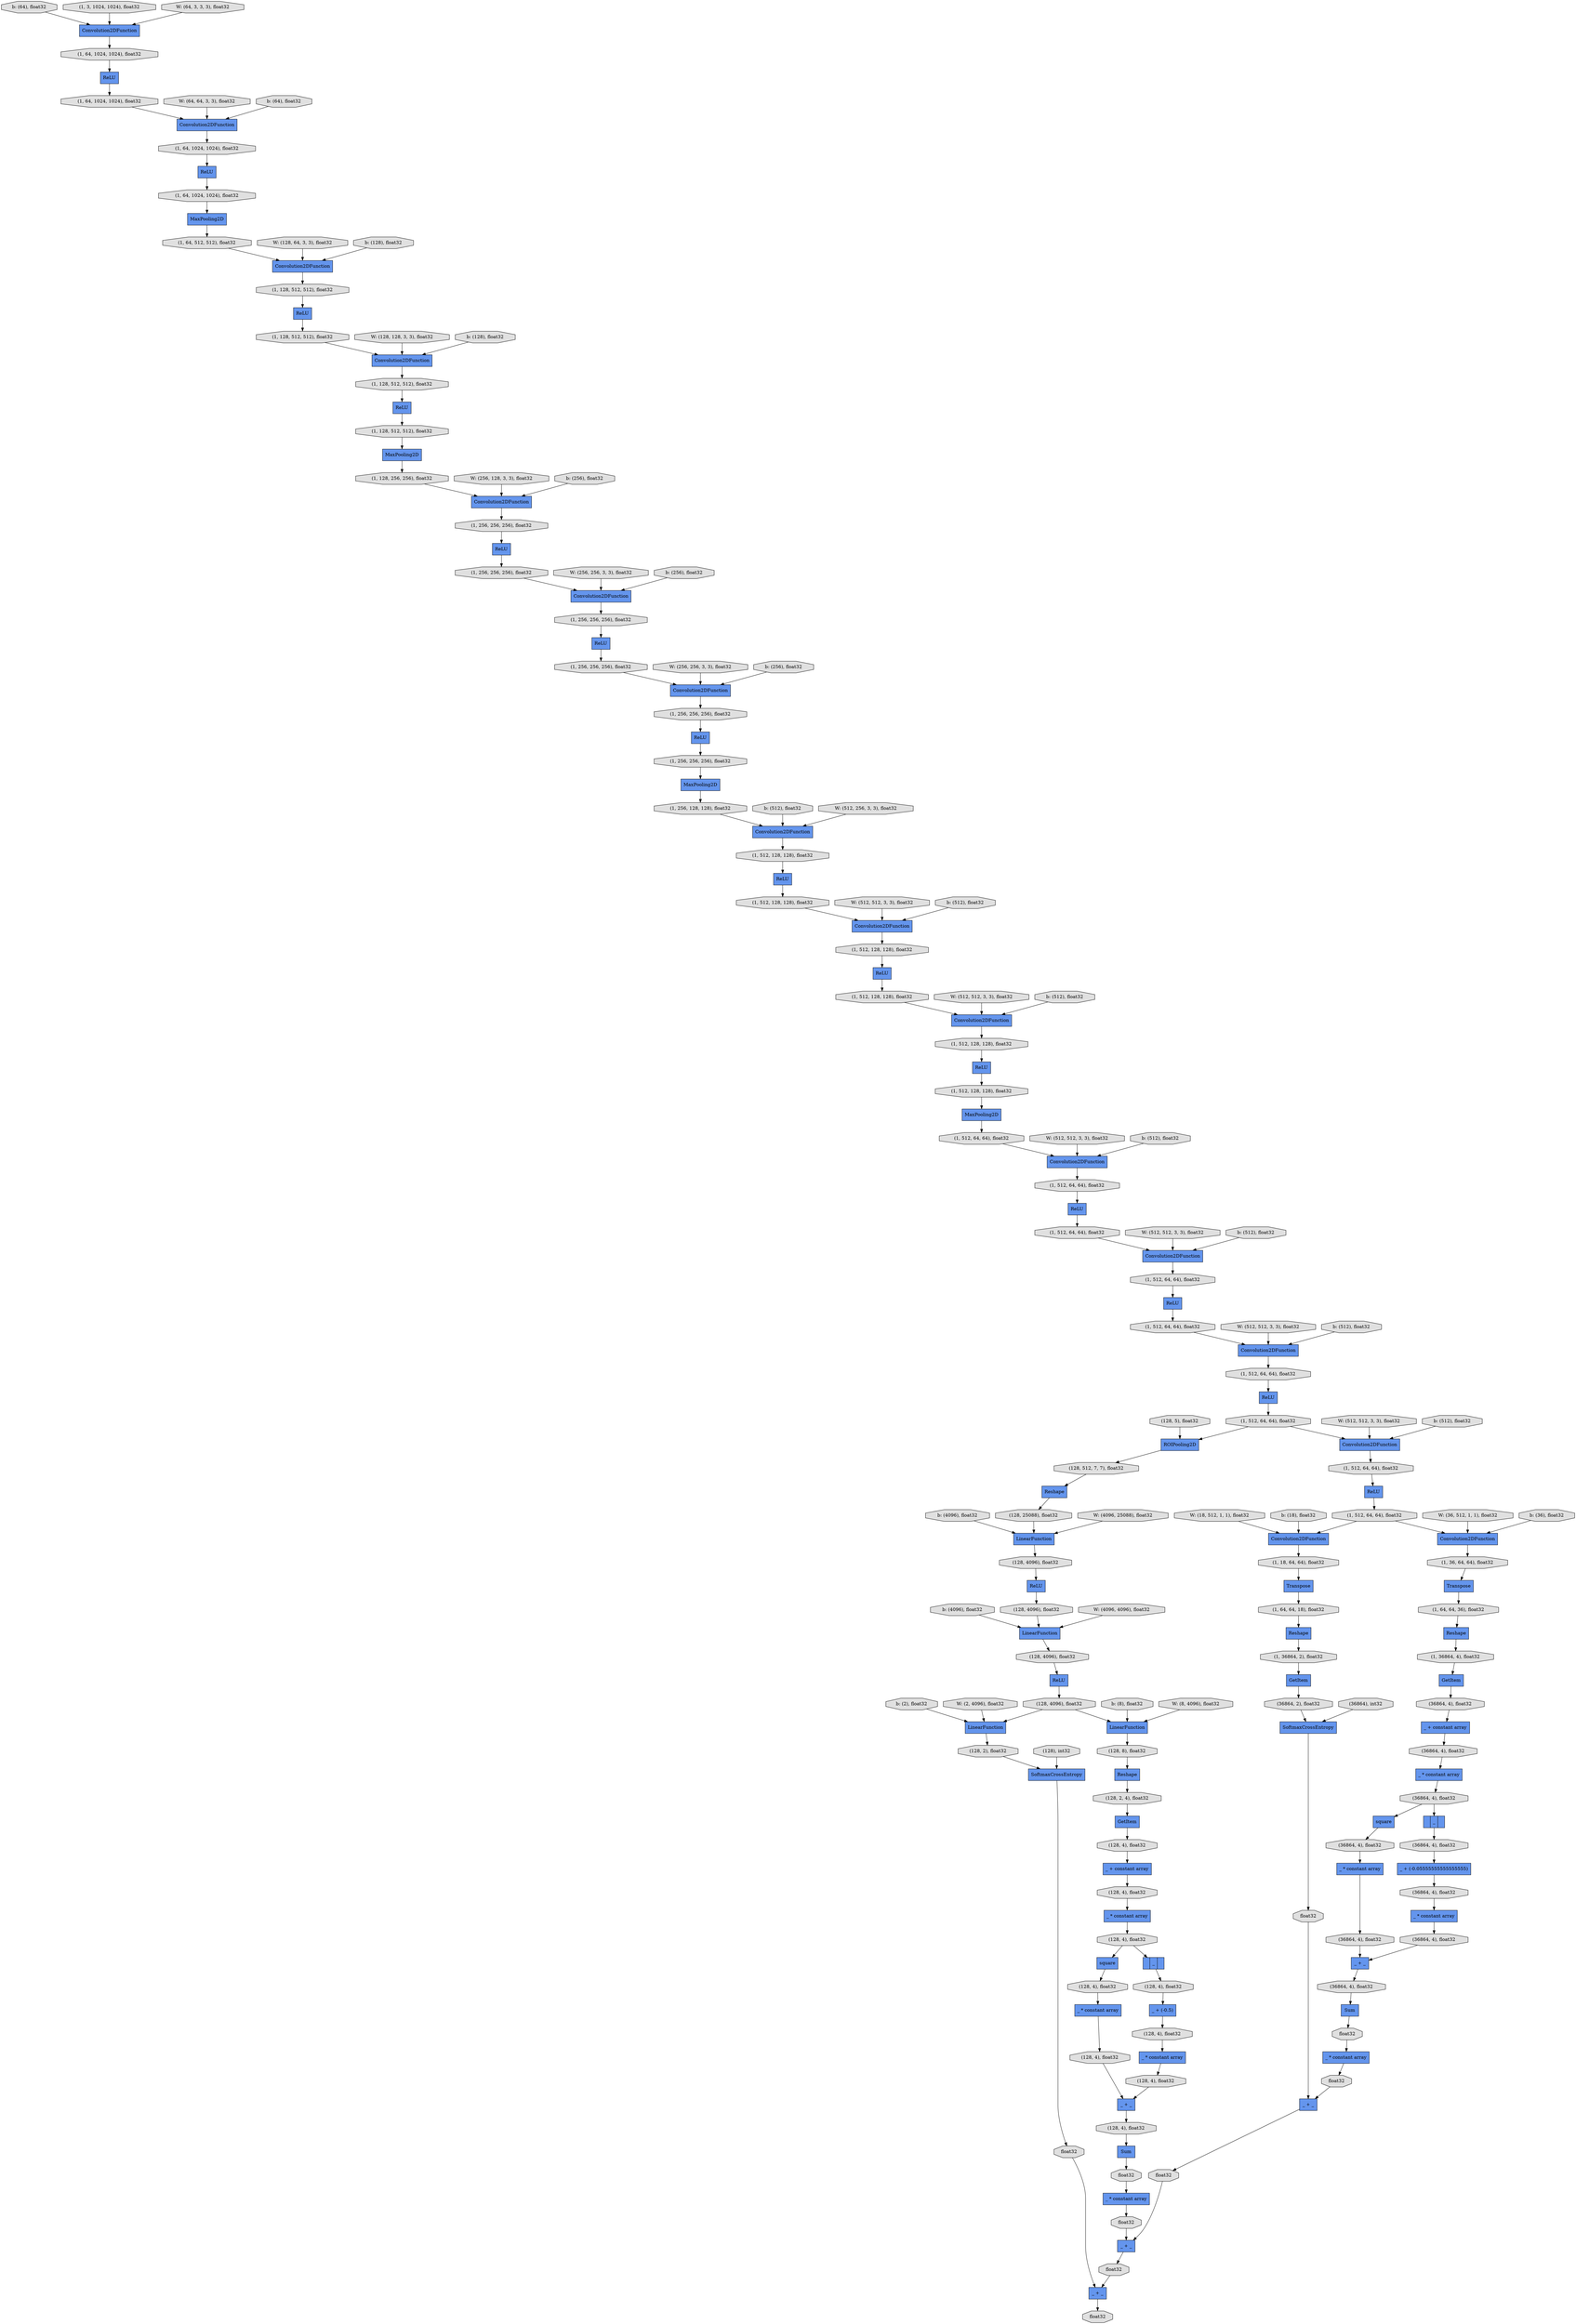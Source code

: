 digraph graphname{rankdir=TB;140509739139144 [style="filled",label="(128, 4), float32",fillcolor="#E0E0E0",shape="octagon"];140509767336008 [style="filled",label="Convolution2DFunction",fillcolor="#6495ED",shape="record"];140511252422784 [style="filled",label="Convolution2DFunction",fillcolor="#6495ED",shape="record"];140509738991856 [style="filled",label="(1, 512, 64, 64), float32",fillcolor="#E0E0E0",shape="octagon"];140509767336176 [style="filled",label="(1, 256, 256, 256), float32",fillcolor="#E0E0E0",shape="octagon"];140509739139368 [style="filled",label="(128, 4), float32",fillcolor="#E0E0E0",shape="octagon"];140509767303464 [style="filled",label="Convolution2DFunction",fillcolor="#6495ED",shape="record"];140509738991968 [style="filled",label="(1, 64, 64, 36), float32",fillcolor="#E0E0E0",shape="octagon"];140509767336288 [style="filled",label="MaxPooling2D",fillcolor="#6495ED",shape="record"];140509767303576 [style="filled",label="(1, 64, 1024, 1024), float32",fillcolor="#E0E0E0",shape="octagon"];140509739139536 [style="filled",label="_ + _",fillcolor="#6495ED",shape="record"];140509738992080 [style="filled",label="(1, 64, 64, 18), float32",fillcolor="#E0E0E0",shape="octagon"];140509767336400 [style="filled",label="(1, 256, 128, 128), float32",fillcolor="#E0E0E0",shape="octagon"];140509767336456 [style="filled",label="Convolution2DFunction",fillcolor="#6495ED",shape="record"];140509739139648 [style="filled",label="(128, 4), float32",fillcolor="#E0E0E0",shape="octagon"];140509767336512 [style="filled",label="Convolution2DFunction",fillcolor="#6495ED",shape="record"];140511252423232 [style="filled",label="Convolution2DFunction",fillcolor="#6495ED",shape="record"];140509739139704 [style="filled",label="_ * constant array",fillcolor="#6495ED",shape="record"];140509738992248 [style="filled",label="(1, 36, 64, 64), float32",fillcolor="#E0E0E0",shape="octagon"];140509767303800 [style="filled",label="(1, 64, 1024, 1024), float32",fillcolor="#E0E0E0",shape="octagon"];140509738992360 [style="filled",label="Transpose",fillcolor="#6495ED",shape="record"];140509767303912 [style="filled",label="ReLU",fillcolor="#6495ED",shape="record"];140509739139872 [style="filled",label="Sum",fillcolor="#6495ED",shape="record"];140509738992416 [style="filled",label="Reshape",fillcolor="#6495ED",shape="record"];140509767336736 [style="filled",label="(1, 512, 128, 128), float32",fillcolor="#E0E0E0",shape="octagon"];140509739139928 [style="filled",label="(128, 4), float32",fillcolor="#E0E0E0",shape="octagon"];140509767304024 [style="filled",label="(1, 64, 1024, 1024), float32",fillcolor="#E0E0E0",shape="octagon"];140509739139984 [style="filled",label="SoftmaxCrossEntropy",fillcolor="#6495ED",shape="record"];140509767336848 [style="filled",label="Convolution2DFunction",fillcolor="#6495ED",shape="record"];140509739140040 [style="filled",label="_ * constant array",fillcolor="#6495ED",shape="record"];140509767336904 [style="filled",label="ReLU",fillcolor="#6495ED",shape="record"];140509739140096 [style="filled",label="(128, 4), float32",fillcolor="#E0E0E0",shape="octagon"];140509767337016 [style="filled",label="(1, 512, 128, 128), float32",fillcolor="#E0E0E0",shape="octagon"];140509739140208 [style="filled",label="float32",fillcolor="#E0E0E0",shape="octagon"];140509738992808 [style="filled",label="(1, 36864, 4), float32",fillcolor="#E0E0E0",shape="octagon"];140509767304416 [style="filled",label="(1, 64, 512, 512), float32",fillcolor="#E0E0E0",shape="octagon"];140509739140376 [style="filled",label="float32",fillcolor="#E0E0E0",shape="octagon"];140509739140432 [style="filled",label="_ + _",fillcolor="#6495ED",shape="record"];140509739140488 [style="filled",label="(128), int32",fillcolor="#E0E0E0",shape="octagon"];140509738993032 [style="filled",label="(1, 18, 64, 64), float32",fillcolor="#E0E0E0",shape="octagon"];140509767337352 [style="filled",label="(1, 512, 128, 128), float32",fillcolor="#E0E0E0",shape="octagon"];140509767304584 [style="filled",label="(1, 128, 512, 512), float32",fillcolor="#E0E0E0",shape="octagon"];140509738993144 [style="filled",label="Transpose",fillcolor="#6495ED",shape="record"];140509767337464 [style="filled",label="ReLU",fillcolor="#6495ED",shape="record"];140509767304696 [style="filled",label="MaxPooling2D",fillcolor="#6495ED",shape="record"];140509767304752 [style="filled",label="ReLU",fillcolor="#6495ED",shape="record"];140509767337576 [style="filled",label="(1, 512, 128, 128), float32",fillcolor="#E0E0E0",shape="octagon"];140509767304808 [style="filled",label="MaxPooling2D",fillcolor="#6495ED",shape="record"];140509767304920 [style="filled",label="(1, 128, 512, 512), float32",fillcolor="#E0E0E0",shape="octagon"];140509739140880 [style="filled",label="float32",fillcolor="#E0E0E0",shape="octagon"];140509739140936 [style="filled",label="_ + _",fillcolor="#6495ED",shape="record"];140509739140992 [style="filled",label="_ + _",fillcolor="#6495ED",shape="record"];140509738993592 [style="filled",label="Reshape",fillcolor="#6495ED",shape="record"];140509739141048 [style="filled",label="float32",fillcolor="#E0E0E0",shape="octagon"];140509767337912 [style="filled",label="(1, 512, 128, 128), float32",fillcolor="#E0E0E0",shape="octagon"];140509738993704 [style="filled",label="(36864, 4), float32",fillcolor="#E0E0E0",shape="octagon"];140509767338024 [style="filled",label="ReLU",fillcolor="#6495ED",shape="record"];140509767305256 [style="filled",label="(1, 128, 512, 512), float32",fillcolor="#E0E0E0",shape="octagon"];140509738993760 [style="filled",label="(36864, 2), float32",fillcolor="#E0E0E0",shape="octagon"];140509739141272 [style="filled",label="float32",fillcolor="#E0E0E0",shape="octagon"];140509767338136 [style="filled",label="(1, 512, 128, 128), float32",fillcolor="#E0E0E0",shape="octagon"];140509767305368 [style="filled",label="ReLU",fillcolor="#6495ED",shape="record"];140509767305480 [style="filled",label="(1, 128, 512, 512), float32",fillcolor="#E0E0E0",shape="octagon"];140509739141440 [style="filled",label="float32",fillcolor="#E0E0E0",shape="octagon"];140509767338304 [style="filled",label="(1, 512, 64, 64), float32",fillcolor="#E0E0E0",shape="octagon"];140509767338360 [style="filled",label="Convolution2DFunction",fillcolor="#6495ED",shape="record"];140509767305648 [style="filled",label="(1, 128, 256, 256), float32",fillcolor="#E0E0E0",shape="octagon"];140509767368600 [style="filled",label="W: (512, 512, 3, 3), float32",fillcolor="#E0E0E0",shape="octagon"];140509767338472 [style="filled",label="Convolution2DFunction",fillcolor="#6495ED",shape="record"];140509767305704 [style="filled",label="Convolution2DFunction",fillcolor="#6495ED",shape="record"];140509738994208 [style="filled",label="(1, 36864, 2), float32",fillcolor="#E0E0E0",shape="octagon"];140509767240280 [style="filled",label="(1, 512, 64, 64), float32",fillcolor="#E0E0E0",shape="octagon"];140509767305816 [style="filled",label="Convolution2DFunction",fillcolor="#6495ED",shape="record"];140509738994376 [style="filled",label="GetItem",fillcolor="#6495ED",shape="record"];140509767338696 [style="filled",label="(1, 512, 64, 64), float32",fillcolor="#E0E0E0",shape="octagon"];140509767306040 [style="filled",label="(1, 256, 256, 256), float32",fillcolor="#E0E0E0",shape="octagon"];140509767338864 [style="filled",label="ReLU",fillcolor="#6495ED",shape="record"];140509767338976 [style="filled",label="(1, 512, 64, 64), float32",fillcolor="#E0E0E0",shape="octagon"];140509767306208 [style="filled",label="ReLU",fillcolor="#6495ED",shape="record"];140509767240784 [style="filled",label="Convolution2DFunction",fillcolor="#6495ED",shape="record"];140509767339088 [style="filled",label="Convolution2DFunction",fillcolor="#6495ED",shape="record"];140509767306320 [style="filled",label="(1, 256, 256, 256), float32",fillcolor="#E0E0E0",shape="octagon"];140509738994824 [style="filled",label="GetItem",fillcolor="#6495ED",shape="record"];140509767240840 [style="filled",label="Convolution2DFunction",fillcolor="#6495ED",shape="record"];140509772111768 [style="filled",label="b: (64), float32",fillcolor="#E0E0E0",shape="octagon"];140509767240952 [style="filled",label="ReLU",fillcolor="#6495ED",shape="record"];140509767339312 [style="filled",label="(1, 512, 64, 64), float32",fillcolor="#E0E0E0",shape="octagon"];140509767241008 [style="filled",label="(1, 3, 1024, 1024), float32",fillcolor="#E0E0E0",shape="octagon"];140509767339368 [style="filled",label="ReLU",fillcolor="#6495ED",shape="record"];140509767241064 [style="filled",label="MaxPooling2D",fillcolor="#6495ED",shape="record"];140509738995104 [style="filled",label="ROIPooling2D",fillcolor="#6495ED",shape="record"];140509767339424 [style="filled",label="ReLU",fillcolor="#6495ED",shape="record"];140509767306656 [style="filled",label="(1, 256, 256, 256), float32",fillcolor="#E0E0E0",shape="octagon"];140509767339480 [style="filled",label="(1, 512, 64, 64), float32",fillcolor="#E0E0E0",shape="octagon"];140509767241176 [style="filled",label="Convolution2DFunction",fillcolor="#6495ED",shape="record"];140509767306768 [style="filled",label="ReLU",fillcolor="#6495ED",shape="record"];140509738995272 [style="filled",label="Reshape",fillcolor="#6495ED",shape="record"];140509767241288 [style="filled",label="(1, 64, 1024, 1024), float32",fillcolor="#E0E0E0",shape="octagon"];140509738995328 [style="filled",label="(128, 5), float32",fillcolor="#E0E0E0",shape="octagon"];140509767306880 [style="filled",label="(1, 256, 256, 256), float32",fillcolor="#E0E0E0",shape="octagon"];140509767339816 [style="filled",label="(1, 512, 64, 64), float32",fillcolor="#E0E0E0",shape="octagon"];140509767307104 [style="filled",label="(1, 256, 256, 256), float32",fillcolor="#E0E0E0",shape="octagon"];140509767339928 [style="filled",label="ReLU",fillcolor="#6495ED",shape="record"];140509739106200 [style="filled",label="_ * constant array",fillcolor="#6495ED",shape="record"];140509767339984 [style="filled",label="(1, 512, 64, 64), float32",fillcolor="#E0E0E0",shape="octagon"];140509767307216 [style="filled",label="ReLU",fillcolor="#6495ED",shape="record"];140509739102280 [style="filled",label="_ * constant array",fillcolor="#6495ED",shape="record"];140509767405640 [style="filled",label="b: (2), float32",fillcolor="#E0E0E0",shape="octagon"];140509767389256 [style="filled",label="W: (36, 512, 1, 1), float32",fillcolor="#E0E0E0",shape="octagon"];140509739061320 [style="filled",label="(128, 512, 7, 7), float32",fillcolor="#E0E0E0",shape="octagon"];140509739102392 [style="filled",label="(36864, 4), float32",fillcolor="#E0E0E0",shape="octagon"];140509767364848 [style="filled",label="b: (512), float32",fillcolor="#E0E0E0",shape="octagon"];140509772329200 [style="filled",label="W: (64, 64, 3, 3), float32",fillcolor="#E0E0E0",shape="octagon"];140509739102504 [style="filled",label="_ + _",fillcolor="#6495ED",shape="record"];140509739061544 [style="filled",label="ReLU",fillcolor="#6495ED",shape="record"];140509739102560 [style="filled",label="(36864, 4), float32",fillcolor="#E0E0E0",shape="octagon"];140509767389536 [style="filled",label="b: (18), float32",fillcolor="#E0E0E0",shape="octagon"];140509739102616 [style="filled",label="_ * constant array",fillcolor="#6495ED",shape="record"];140509739061656 [style="filled",label="(128, 25088), float32",fillcolor="#E0E0E0",shape="octagon"];140509739061712 [style="filled",label="LinearFunction",fillcolor="#6495ED",shape="record"];140509767545296 [style="filled",label="Convolution2DFunction",fillcolor="#6495ED",shape="record"];140509767365128 [style="filled",label="W: (512, 512, 3, 3), float32",fillcolor="#E0E0E0",shape="octagon"];140509772329536 [style="filled",label="b: (64), float32",fillcolor="#E0E0E0",shape="octagon"];140509739102840 [style="filled",label="(36864, 4), float32",fillcolor="#E0E0E0",shape="octagon"];140509739061880 [style="filled",label="LinearFunction",fillcolor="#6495ED",shape="record"];140509739061936 [style="filled",label="(128, 4096), float32",fillcolor="#E0E0E0",shape="octagon"];140509739103008 [style="filled",label="(36864, 4), float32",fillcolor="#E0E0E0",shape="octagon"];140509739103064 [style="filled",label="SoftmaxCrossEntropy",fillcolor="#6495ED",shape="record"];140509767365464 [style="filled",label="b: (512), float32",fillcolor="#E0E0E0",shape="octagon"];140509772329816 [style="filled",label="W: (128, 64, 3, 3), float32",fillcolor="#E0E0E0",shape="octagon"];140509739062160 [style="filled",label="(128, 4096), float32",fillcolor="#E0E0E0",shape="octagon"];140509739103176 [style="filled",label="float32",fillcolor="#E0E0E0",shape="octagon"];140509767390152 [style="filled",label="W: (18, 512, 1, 1), float32",fillcolor="#E0E0E0",shape="octagon"];140509739103232 [style="filled",label="Reshape",fillcolor="#6495ED",shape="record"];140509739062272 [style="filled",label="ReLU",fillcolor="#6495ED",shape="record"];140509739062328 [style="filled",label="LinearFunction",fillcolor="#6495ED",shape="record"];140509739062384 [style="filled",label="(128, 4096), float32",fillcolor="#E0E0E0",shape="octagon"];140509767365744 [style="filled",label="W: (512, 512, 3, 3), float32",fillcolor="#E0E0E0",shape="octagon"];140509772330152 [style="filled",label="b: (128), float32",fillcolor="#E0E0E0",shape="octagon"];140509739103456 [style="filled",label="float32",fillcolor="#E0E0E0",shape="octagon"];140509739103512 [style="filled",label="(36864), int32",fillcolor="#E0E0E0",shape="octagon"];140509767390488 [style="filled",label="b: (36), float32",fillcolor="#E0E0E0",shape="octagon"];140509739062720 [style="filled",label="(128, 4096), float32",fillcolor="#E0E0E0",shape="octagon"];140509767366080 [style="filled",label="b: (512), float32",fillcolor="#E0E0E0",shape="octagon"];140509772330432 [style="filled",label="W: (128, 128, 3, 3), float32",fillcolor="#E0E0E0",shape="octagon"];140509739103792 [style="filled",label="GetItem",fillcolor="#6495ED",shape="record"];140509739062832 [style="filled",label="LinearFunction",fillcolor="#6495ED",shape="record"];140509767390824 [style="filled",label="W: (4096, 25088), float32",fillcolor="#E0E0E0",shape="octagon"];140509739062944 [style="filled",label="(128, 8), float32",fillcolor="#E0E0E0",shape="octagon"];140509767366360 [style="filled",label="W: (512, 512, 3, 3), float32",fillcolor="#E0E0E0",shape="octagon"];140509772330768 [style="filled",label="b: (128), float32",fillcolor="#E0E0E0",shape="octagon"];140509739104128 [style="filled",label="float32",fillcolor="#E0E0E0",shape="octagon"];140509739063224 [style="filled",label="(128, 2), float32",fillcolor="#E0E0E0",shape="octagon"];140509767391272 [style="filled",label="b: (4096), float32",fillcolor="#E0E0E0",shape="octagon"];140509767366696 [style="filled",label="b: (512), float32",fillcolor="#E0E0E0",shape="octagon"];140509772331048 [style="filled",label="W: (256, 128, 3, 3), float32",fillcolor="#E0E0E0",shape="octagon"];140509739104352 [style="filled",label="(128, 2, 4), float32",fillcolor="#E0E0E0",shape="octagon"];140509767391496 [style="filled",label="W: (4096, 4096), float32",fillcolor="#E0E0E0",shape="octagon"];140509767366976 [style="filled",label="W: (512, 512, 3, 3), float32",fillcolor="#E0E0E0",shape="octagon"];140509739063672 [style="filled",label="_ + constant array",fillcolor="#6495ED",shape="record"];140509772331384 [style="filled",label="b: (256), float32",fillcolor="#E0E0E0",shape="octagon"];140509739063896 [style="filled",label="_ * constant array",fillcolor="#6495ED",shape="record"];140509739104912 [style="filled",label="(128, 4), float32",fillcolor="#E0E0E0",shape="octagon"];140509739063952 [style="filled",label="|_|",fillcolor="#6495ED",shape="record"];140509767367312 [style="filled",label="b: (512), float32",fillcolor="#E0E0E0",shape="octagon"];140509739064008 [style="filled",label="(36864, 4), float32",fillcolor="#E0E0E0",shape="octagon"];140509767391944 [style="filled",label="b: (4096), float32",fillcolor="#E0E0E0",shape="octagon"];140509772331664 [style="filled",label="W: (256, 256, 3, 3), float32",fillcolor="#E0E0E0",shape="octagon"];140509739105136 [style="filled",label="_ + constant array",fillcolor="#6495ED",shape="record"];140509739105192 [style="filled",label="_ * constant array",fillcolor="#6495ED",shape="record"];140509739064232 [style="filled",label="(36864, 4), float32",fillcolor="#E0E0E0",shape="octagon"];140509767392168 [style="filled",label="W: (8, 4096), float32",fillcolor="#E0E0E0",shape="octagon"];140509767367592 [style="filled",label="W: (512, 512, 3, 3), float32",fillcolor="#E0E0E0",shape="octagon"];140509772332000 [style="filled",label="b: (256), float32",fillcolor="#E0E0E0",shape="octagon"];140509739105304 [style="filled",label="|_|",fillcolor="#6495ED",shape="record"];140509739105360 [style="filled",label="(128, 4), float32",fillcolor="#E0E0E0",shape="octagon"];140509767367928 [style="filled",label="b: (512), float32",fillcolor="#E0E0E0",shape="octagon"];140509772332280 [style="filled",label="W: (256, 256, 3, 3), float32",fillcolor="#E0E0E0",shape="octagon"];140509739105584 [style="filled",label="(128, 4), float32",fillcolor="#E0E0E0",shape="octagon"];140509739064680 [style="filled",label="(36864, 4), float32",fillcolor="#E0E0E0",shape="octagon"];140509767392616 [style="filled",label="b: (8), float32",fillcolor="#E0E0E0",shape="octagon"];140509739105752 [style="filled",label="(128, 4), float32",fillcolor="#E0E0E0",shape="octagon"];140509739064792 [style="filled",label="square",fillcolor="#6495ED",shape="record"];140509767368152 [style="filled",label="b: (512), float32",fillcolor="#E0E0E0",shape="octagon"];140509739105864 [style="filled",label="square",fillcolor="#6495ED",shape="record"];140509739064904 [style="filled",label="_ + (-0.05555555555555555)",fillcolor="#6495ED",shape="record"];140509767392840 [style="filled",label="W: (2, 4096), float32",fillcolor="#E0E0E0",shape="octagon"];140509772332616 [style="filled",label="b: (256), float32",fillcolor="#E0E0E0",shape="octagon"];140509772111488 [style="filled",label="W: (64, 3, 3, 3), float32",fillcolor="#E0E0E0",shape="octagon"];140509739065016 [style="filled",label="_ * constant array",fillcolor="#6495ED",shape="record"];140509739106088 [style="filled",label="_ + (-0.5)",fillcolor="#6495ED",shape="record"];140509772332896 [style="filled",label="W: (512, 256, 3, 3), float32",fillcolor="#E0E0E0",shape="octagon"];140509739065240 [style="filled",label="(36864, 4), float32",fillcolor="#E0E0E0",shape="octagon"];140509739065296 [style="filled",label="Sum",fillcolor="#6495ED",shape="record"];140509767339928 -> 140509767339984;140509739065296 -> 140509739103176;140509738992248 -> 140509738992360;140509767303800 -> 140509767303912;140509767390824 -> 140509739061712;140509767304752 -> 140509767304920;140509739062160 -> 140509739061880;140509767367312 -> 140509767338360;140509739103512 -> 140509739103064;140509739140936 -> 140509739141272;140509738995104 -> 140509739061320;140509767336736 -> 140509767336904;140509767306208 -> 140509767306320;140509739104128 -> 140509739140432;140509738992808 -> 140509738994824;140509767368600 -> 140509767545296;140509767241064 -> 140509767304416;140509767306768 -> 140509767306880;140509767305816 -> 140509767307104;140509772332280 -> 140509767305816;140509738992416 -> 140509738992808;140509739139648 -> 140509739139704;140509739140040 -> 140509739140376;140509767365464 -> 140509767336456;140509739061320 -> 140509738995272;140509767338976 -> 140509767338360;140509739104352 -> 140509739103792;140509767305368 -> 140509767305480;140509767366696 -> 140509767336848;140509739102560 -> 140509739102616;140509739062384 -> 140509739062272;140509767367928 -> 140509767338472;140509738993760 -> 140509739103064;140509739140880 -> 140509739140992;140509739139144 -> 140509739106200;140509767338696 -> 140509767338864;140509767391496 -> 140509739061880;140509767390152 -> 140509767240784;140509767303576 -> 140509767241176;140509767391272 -> 140509739061712;140509739065240 -> 140509739065016;140509767241008 -> 140509767240840;140509738994824 -> 140509738993704;140509767240952 -> 140509767303576;140509767389256 -> 140509767339088;140509767339480 -> 140509767338472;140509739062328 -> 140509739062944;140509767392168 -> 140509739062328;140509739139928 -> 140509739139536;140509739102280 -> 140509739103456;140509767365744 -> 140509767336512;140509772111488 -> 140509767240840;140509767240280 -> 140509767339368;140509739105304 -> 140509739105752;140509738993592 -> 140509738994208;140509767336400 -> 140509767336008;140509739062272 -> 140509739062720;140509767240840 -> 140509767241288;140509767338360 -> 140509767339312;140509767336288 -> 140509767338304;140509739103176 -> 140509739102280;140509767368152 -> 140509767545296;140509767339816 -> 140509767339928;140509739061712 -> 140509739061936;140509767338472 -> 140509767339816;140509767307216 -> 140509767336176;140509767304416 -> 140511252422784;140509767339984 -> 140509767545296;140509739061544 -> 140509739062160;140509767304024 -> 140509767241064;140509767336176 -> 140509767304696;140509739062720 -> 140509739062328;140509767240784 -> 140509738993032;140509772329816 -> 140511252422784;140509767304584 -> 140509767304752;140509739103792 -> 140509739104912;140509739063896 -> 140509739064232;140509739140208 -> 140509739140040;140509739061936 -> 140509739061544;140509767306880 -> 140509767305816;140509767306320 -> 140509767305704;140511252422784 -> 140509767304584;140509739141048 -> 140509739140936;140509739065016 -> 140509739102392;140509767241176 -> 140509767303800;140509739063952 -> 140509739064680;140509739103456 -> 140509739140432;140511252423232 -> 140509767305256;140509767337912 -> 140509767338024;140509739105584 -> 140509739105304;140509739062832 -> 140509739063224;140509738995328 -> 140509738995104;140509772331048 -> 140509767303464;140509767339088 -> 140509738992248;140509767338136 -> 140509767336288;140509767336456 -> 140509767337352;140509739064232 -> 140509739063952;140509767336512 -> 140509767337912;140509739064008 -> 140509739063896;140509738991968 -> 140509738992416;140509772329200 -> 140509767241176;140509767405640 -> 140509739062832;140509767305480 -> 140509767304808;140509767338864 -> 140509767338976;140509767366080 -> 140509767336512;140509767338304 -> 140509767336848;140509772330432 -> 140511252423232;140509739106200 -> 140509739139368;140509739063224 -> 140509739139984;140509739062720 -> 140509739062832;140509767389536 -> 140509767240784;140509739103232 -> 140509739104352;140509772332896 -> 140509767336008;140509767392840 -> 140509739062832;140509767303912 -> 140509767304024;140509739063672 -> 140509739064008;140509739064792 -> 140509739065240;140509767364848 -> 140509767336008;140509739103064 -> 140509739104128;140509738992080 -> 140509738993592;140509767392616 -> 140509739062328;140509739061656 -> 140509739061712;140509767390488 -> 140509767339088;140509739139704 -> 140509739139928;140509739105136 -> 140509739105360;140509767305704 -> 140509767306656;140509772329536 -> 140509767241176;140509739140432 -> 140509739141048;140509772332616 -> 140509767305816;140509738994376 -> 140509738993760;140509767336848 -> 140509767338696;140509739139872 -> 140509739140208;140509738994208 -> 140509738994376;140509738991856 -> 140509767240784;140509738991856 -> 140509767339088;140509772330152 -> 140511252422784;140509767305648 -> 140509767303464;140509739061880 -> 140509739062384;140509739140096 -> 140509739139872;140509739104912 -> 140509739105136;140509739064680 -> 140509739064904;140509767306040 -> 140509767306208;140509772331384 -> 140509767303464;140509738993144 -> 140509738992080;140509739105752 -> 140509739106088;140509767365128 -> 140509767336456;140509767304696 -> 140509767336400;140509739064232 -> 140509739064792;140509739105864 -> 140509739139144;140509767339368 -> 140509738991856;140509739106088 -> 140509739139648;140509767339312 -> 140509767339424;140509767241288 -> 140509767240952;140509739140488 -> 140509739139984;140509772331664 -> 140509767305704;140509772332000 -> 140509767305704;140509739141272 -> 140509739140992;140509738993032 -> 140509738993144;140509767337352 -> 140509767337464;140509767338024 -> 140509767338136;140509767305256 -> 140509767305368;140509767337016 -> 140509767336456;140509767339424 -> 140509767339480;140509739105584 -> 140509739105864;140509767336904 -> 140509767337016;140509739102616 -> 140509739102840;140509738993704 -> 140509739063672;140509739105360 -> 140509739105192;140509738995272 -> 140509739061656;140509739102392 -> 140509739102504;140509772111768 -> 140509767240840;140509738992360 -> 140509738991968;140509739140992 -> 140509739141440;140509767337576 -> 140509767336512;140509767306656 -> 140509767306768;140509767391944 -> 140509739061880;140509767304920 -> 140511252423232;140509739139536 -> 140509739140096;140509767307104 -> 140509767307216;140509739102504 -> 140509739103008;140509767304808 -> 140509767305648;140509739062944 -> 140509739103232;140509739105192 -> 140509739105584;140509767545296 -> 140509767240280;140509767339984 -> 140509738995104;140509772330768 -> 140511252423232;140509767366976 -> 140509767338360;140509767337464 -> 140509767337576;140509739139984 -> 140509739140880;140509767366360 -> 140509767336848;140509767336008 -> 140509767336736;140509739140376 -> 140509739140936;140509739102840 -> 140509739102504;140509739139368 -> 140509739139536;140509739103008 -> 140509739065296;140509767367592 -> 140509767338472;140509739064904 -> 140509739102560;140509767303464 -> 140509767306040;}